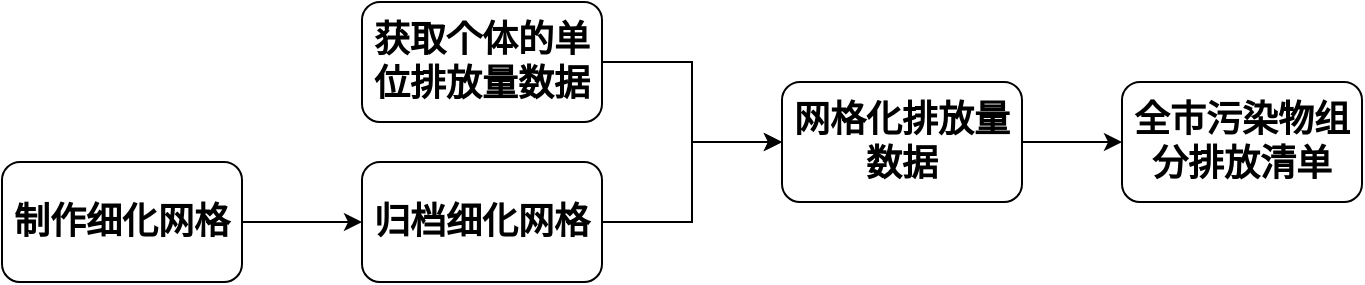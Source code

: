 <mxfile version="13.9.9" type="github">
  <diagram id="C5RBs43oDa-KdzZeNtuy" name="Page-1">
    <mxGraphModel dx="868" dy="425" grid="1" gridSize="10" guides="1" tooltips="1" connect="1" arrows="1" fold="1" page="1" pageScale="1" pageWidth="827" pageHeight="1169" math="0" shadow="0">
      <root>
        <mxCell id="WIyWlLk6GJQsqaUBKTNV-0" />
        <mxCell id="WIyWlLk6GJQsqaUBKTNV-1" parent="WIyWlLk6GJQsqaUBKTNV-0" />
        <mxCell id="xR9NP9QSCdmSCYNPL-sg-16" style="edgeStyle=orthogonalEdgeStyle;rounded=0;orthogonalLoop=1;jettySize=auto;html=1;exitX=1;exitY=0.5;exitDx=0;exitDy=0;entryX=0;entryY=0.5;entryDx=0;entryDy=0;" parent="WIyWlLk6GJQsqaUBKTNV-1" source="xR9NP9QSCdmSCYNPL-sg-0" target="xR9NP9QSCdmSCYNPL-sg-2" edge="1">
          <mxGeometry relative="1" as="geometry" />
        </mxCell>
        <mxCell id="xR9NP9QSCdmSCYNPL-sg-0" value="&lt;b&gt;&lt;font style=&quot;font-size: 18px&quot;&gt;制作细化网格&lt;/font&gt;&lt;/b&gt;" style="rounded=1;whiteSpace=wrap;html=1;" parent="WIyWlLk6GJQsqaUBKTNV-1" vertex="1">
          <mxGeometry x="90" y="240" width="120" height="60" as="geometry" />
        </mxCell>
        <mxCell id="xR9NP9QSCdmSCYNPL-sg-9" style="edgeStyle=orthogonalEdgeStyle;rounded=0;orthogonalLoop=1;jettySize=auto;html=1;exitX=1;exitY=0.5;exitDx=0;exitDy=0;entryX=0;entryY=0.5;entryDx=0;entryDy=0;" parent="WIyWlLk6GJQsqaUBKTNV-1" source="xR9NP9QSCdmSCYNPL-sg-2" target="xR9NP9QSCdmSCYNPL-sg-6" edge="1">
          <mxGeometry relative="1" as="geometry" />
        </mxCell>
        <mxCell id="xR9NP9QSCdmSCYNPL-sg-2" value="&lt;b&gt;&lt;font style=&quot;font-size: 18px&quot;&gt;归档细化网格&lt;/font&gt;&lt;/b&gt;" style="rounded=1;whiteSpace=wrap;html=1;" parent="WIyWlLk6GJQsqaUBKTNV-1" vertex="1">
          <mxGeometry x="270" y="240" width="120" height="60" as="geometry" />
        </mxCell>
        <mxCell id="xR9NP9QSCdmSCYNPL-sg-7" style="edgeStyle=orthogonalEdgeStyle;rounded=0;orthogonalLoop=1;jettySize=auto;html=1;exitX=1;exitY=0.5;exitDx=0;exitDy=0;entryX=0;entryY=0.5;entryDx=0;entryDy=0;" parent="WIyWlLk6GJQsqaUBKTNV-1" source="xR9NP9QSCdmSCYNPL-sg-5" target="xR9NP9QSCdmSCYNPL-sg-6" edge="1">
          <mxGeometry relative="1" as="geometry" />
        </mxCell>
        <mxCell id="xR9NP9QSCdmSCYNPL-sg-5" value="&lt;b&gt;&lt;font style=&quot;font-size: 18px&quot;&gt;获取个体的单位排放量数据&lt;/font&gt;&lt;/b&gt;" style="rounded=1;whiteSpace=wrap;html=1;" parent="WIyWlLk6GJQsqaUBKTNV-1" vertex="1">
          <mxGeometry x="270" y="160" width="120" height="60" as="geometry" />
        </mxCell>
        <mxCell id="dL21EknmWEohw2fYmpAh-0" style="edgeStyle=orthogonalEdgeStyle;rounded=0;orthogonalLoop=1;jettySize=auto;html=1;exitX=1;exitY=0.5;exitDx=0;exitDy=0;entryX=0;entryY=0.5;entryDx=0;entryDy=0;" edge="1" parent="WIyWlLk6GJQsqaUBKTNV-1" source="xR9NP9QSCdmSCYNPL-sg-6" target="xR9NP9QSCdmSCYNPL-sg-11">
          <mxGeometry relative="1" as="geometry" />
        </mxCell>
        <mxCell id="xR9NP9QSCdmSCYNPL-sg-6" value="&lt;b&gt;&lt;font style=&quot;font-size: 18px&quot;&gt;网格化排放量数据&lt;/font&gt;&lt;/b&gt;" style="rounded=1;whiteSpace=wrap;html=1;" parent="WIyWlLk6GJQsqaUBKTNV-1" vertex="1">
          <mxGeometry x="480" y="200" width="120" height="60" as="geometry" />
        </mxCell>
        <mxCell id="xR9NP9QSCdmSCYNPL-sg-11" value="&lt;b&gt;&lt;font style=&quot;font-size: 18px&quot;&gt;全市污染物组分排放清单&lt;/font&gt;&lt;/b&gt;" style="rounded=1;whiteSpace=wrap;html=1;" parent="WIyWlLk6GJQsqaUBKTNV-1" vertex="1">
          <mxGeometry x="650" y="200" width="120" height="60" as="geometry" />
        </mxCell>
      </root>
    </mxGraphModel>
  </diagram>
</mxfile>

